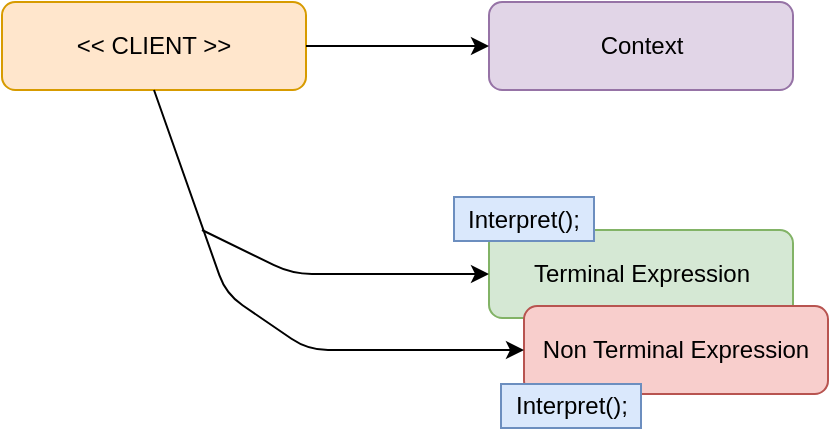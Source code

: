 <mxfile version="12.2.7" type="device" pages="1"><diagram id="S898unC7xDZVWkoTtySe" name="Page-1"><mxGraphModel dx="998" dy="548" grid="0" gridSize="10" guides="1" tooltips="1" connect="1" arrows="1" fold="1" page="1" pageScale="1" pageWidth="850" pageHeight="1100" math="0" shadow="0"><root><mxCell id="0"/><mxCell id="1" parent="0"/><mxCell id="rH_fm3WL5SfX2BabHQ3a-2" value="&amp;lt;&amp;lt; CLIENT &amp;gt;&amp;gt;" style="rounded=1;whiteSpace=wrap;html=1;fillColor=#ffe6cc;strokeColor=#d79b00;" vertex="1" parent="1"><mxGeometry x="88" y="100" width="152" height="44" as="geometry"/></mxCell><mxCell id="rH_fm3WL5SfX2BabHQ3a-3" value="Context" style="rounded=1;whiteSpace=wrap;html=1;fillColor=#e1d5e7;strokeColor=#9673a6;" vertex="1" parent="1"><mxGeometry x="331.5" y="100" width="152" height="44" as="geometry"/></mxCell><mxCell id="rH_fm3WL5SfX2BabHQ3a-4" value="Terminal Expression" style="rounded=1;whiteSpace=wrap;html=1;fillColor=#d5e8d4;strokeColor=#82b366;" vertex="1" parent="1"><mxGeometry x="331.5" y="214" width="152" height="44" as="geometry"/></mxCell><mxCell id="rH_fm3WL5SfX2BabHQ3a-5" value="Non Terminal Expression" style="rounded=1;whiteSpace=wrap;html=1;fillColor=#f8cecc;strokeColor=#b85450;" vertex="1" parent="1"><mxGeometry x="349" y="252" width="152" height="44" as="geometry"/></mxCell><mxCell id="rH_fm3WL5SfX2BabHQ3a-8" value="Interpret();" style="rounded=0;whiteSpace=wrap;html=1;fillColor=#dae8fc;strokeColor=#6c8ebf;" vertex="1" parent="1"><mxGeometry x="314" y="197.5" width="70" height="22" as="geometry"/></mxCell><mxCell id="rH_fm3WL5SfX2BabHQ3a-9" value="Interpret();" style="rounded=0;whiteSpace=wrap;html=1;fillColor=#dae8fc;strokeColor=#6c8ebf;" vertex="1" parent="1"><mxGeometry x="337.5" y="291" width="70" height="22" as="geometry"/></mxCell><mxCell id="rH_fm3WL5SfX2BabHQ3a-11" value="" style="endArrow=classic;html=1;entryX=0;entryY=0.5;entryDx=0;entryDy=0;exitX=1;exitY=0.5;exitDx=0;exitDy=0;" edge="1" parent="1" source="rH_fm3WL5SfX2BabHQ3a-2" target="rH_fm3WL5SfX2BabHQ3a-3"><mxGeometry width="50" height="50" relative="1" as="geometry"><mxPoint x="88" y="376" as="sourcePoint"/><mxPoint x="138" y="326" as="targetPoint"/></mxGeometry></mxCell><mxCell id="rH_fm3WL5SfX2BabHQ3a-12" value="" style="endArrow=classic;html=1;exitX=0.5;exitY=1;exitDx=0;exitDy=0;entryX=0;entryY=0.5;entryDx=0;entryDy=0;" edge="1" parent="1" source="rH_fm3WL5SfX2BabHQ3a-2" target="rH_fm3WL5SfX2BabHQ3a-5"><mxGeometry width="50" height="50" relative="1" as="geometry"><mxPoint x="88" y="376" as="sourcePoint"/><mxPoint x="138" y="326" as="targetPoint"/><Array as="points"><mxPoint x="200" y="246"/><mxPoint x="241" y="274"/></Array></mxGeometry></mxCell><mxCell id="rH_fm3WL5SfX2BabHQ3a-13" value="" style="endArrow=classic;html=1;entryX=0;entryY=0.5;entryDx=0;entryDy=0;" edge="1" parent="1" target="rH_fm3WL5SfX2BabHQ3a-4"><mxGeometry width="50" height="50" relative="1" as="geometry"><mxPoint x="188" y="214" as="sourcePoint"/><mxPoint x="138" y="326" as="targetPoint"/><Array as="points"><mxPoint x="233" y="236"/></Array></mxGeometry></mxCell></root></mxGraphModel></diagram></mxfile>